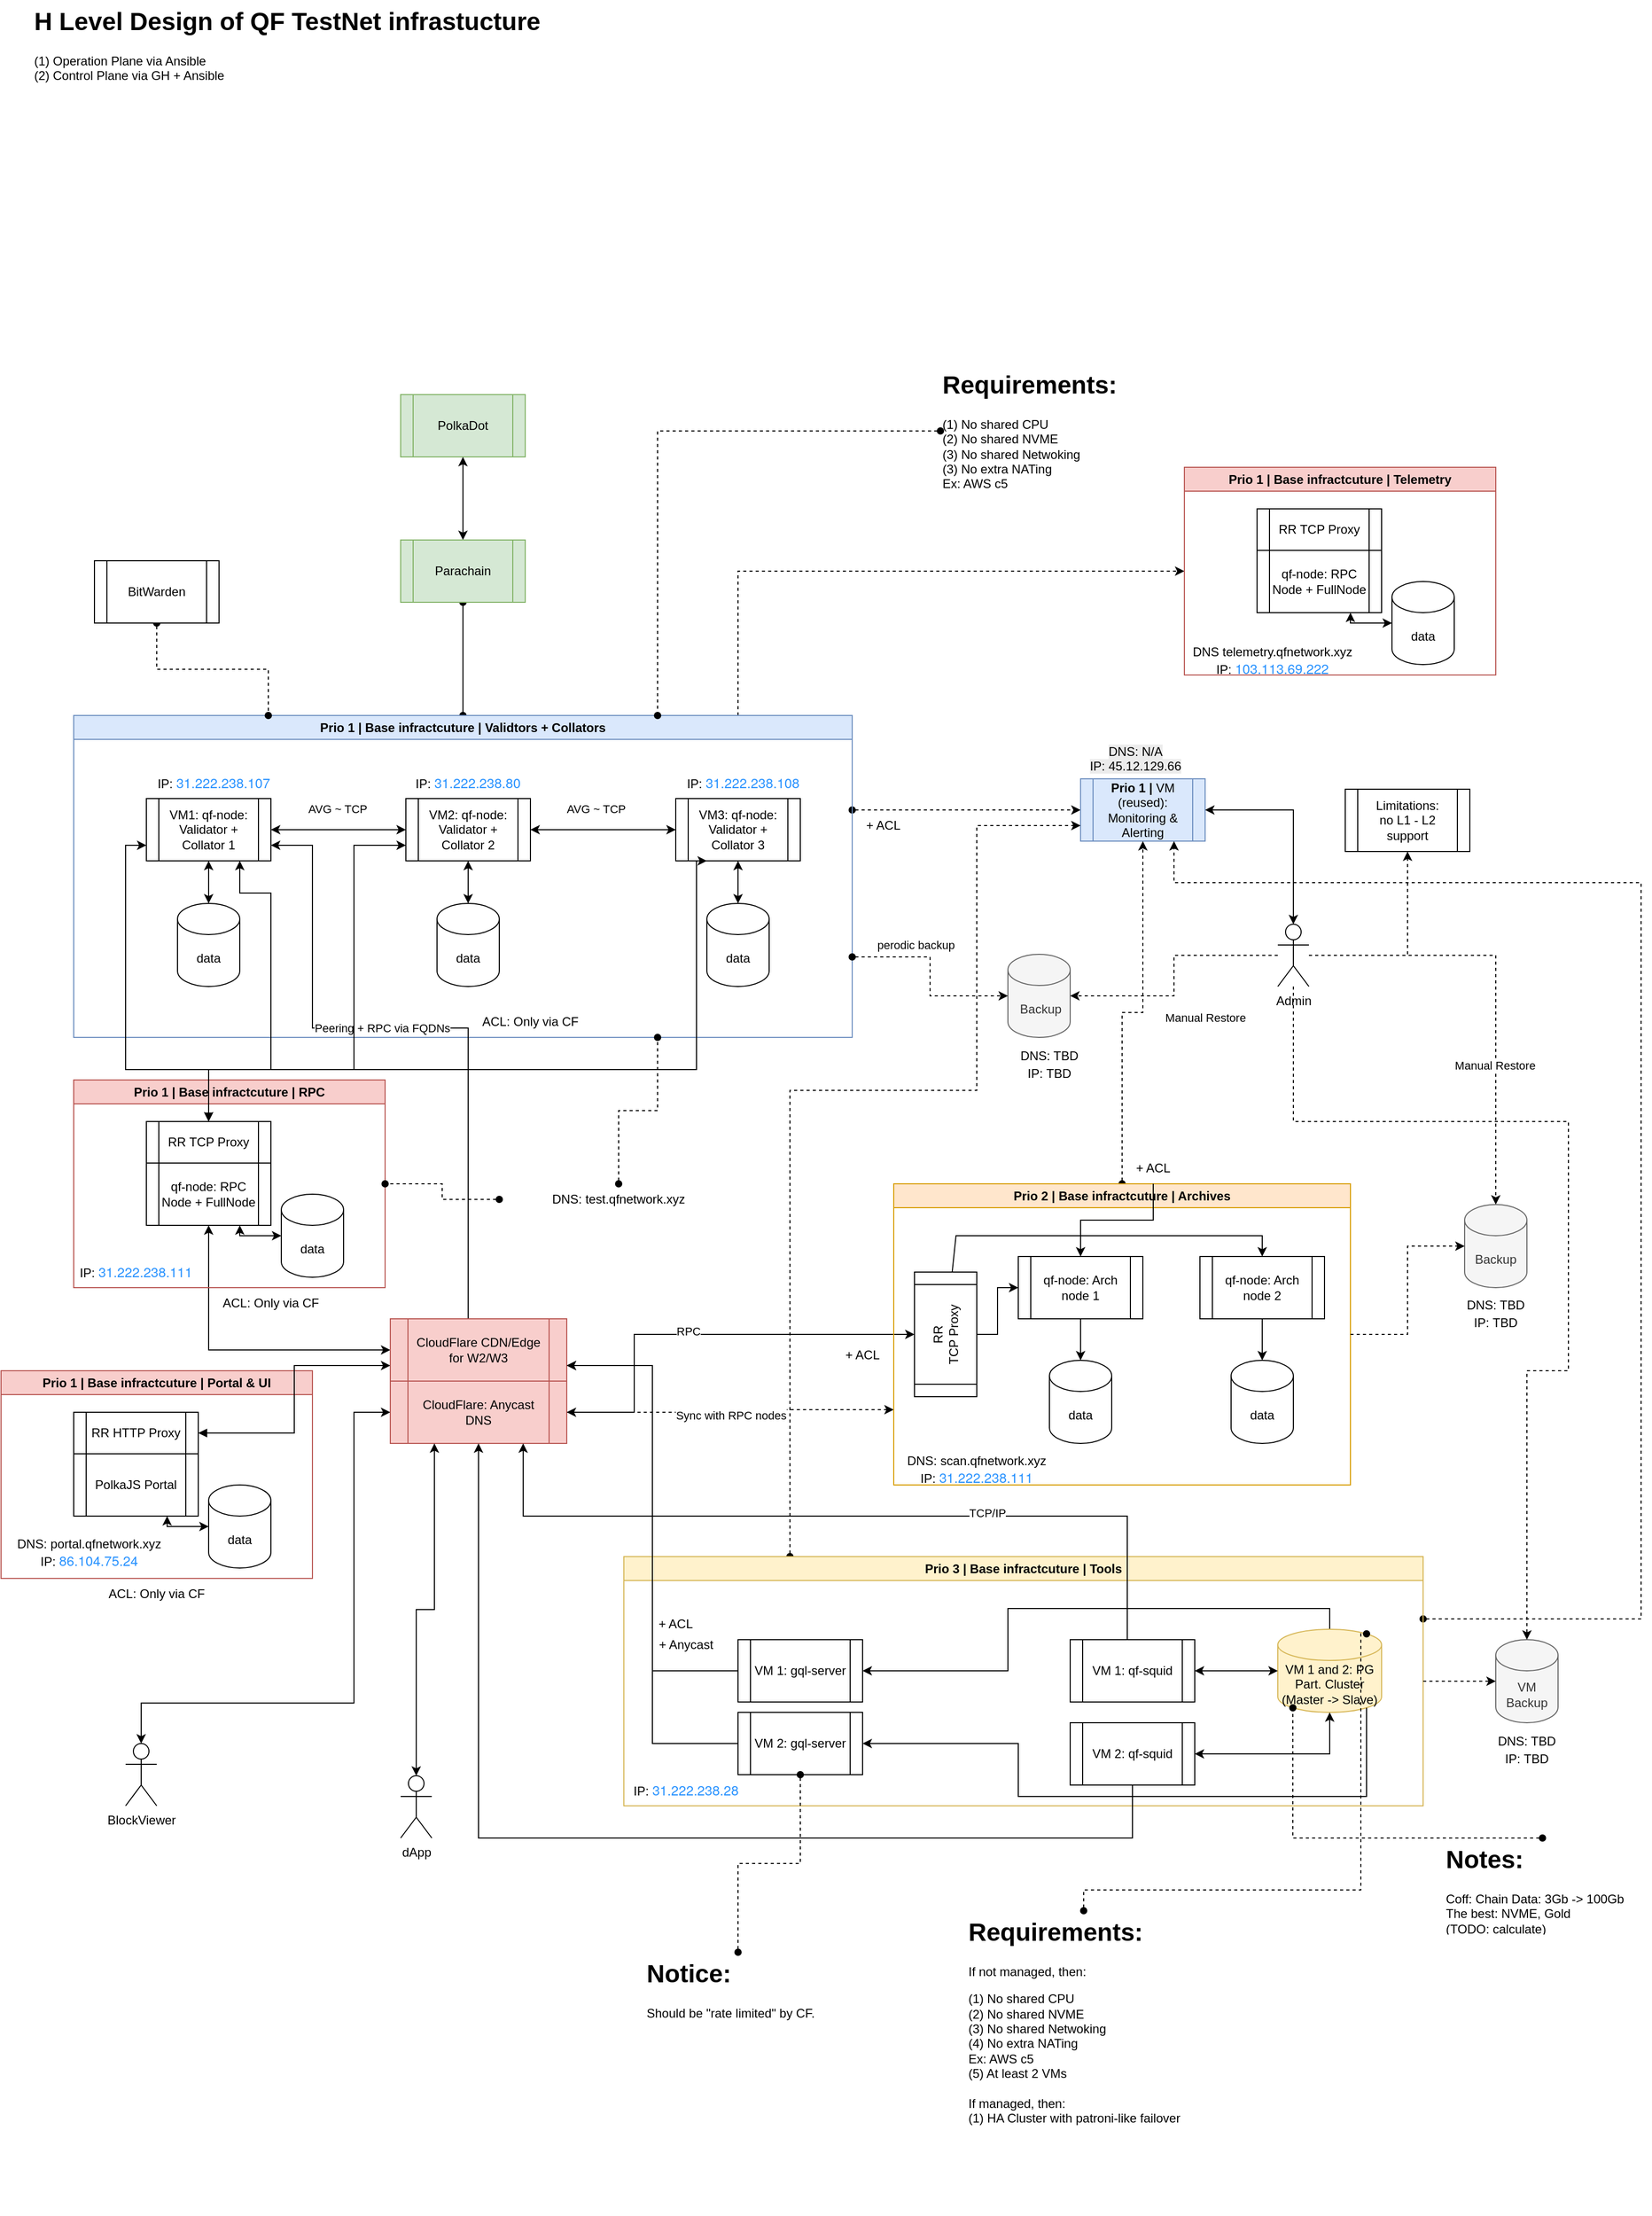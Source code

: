 <mxfile version="26.2.2">
  <diagram name="HLD" id="eTEe7x4ZIcKYtDVM1YVj">
    <mxGraphModel dx="2040" dy="2654" grid="1" gridSize="10" guides="1" tooltips="1" connect="1" arrows="1" fold="1" page="1" pageScale="1" pageWidth="850" pageHeight="1100" math="0" shadow="0">
      <root>
        <mxCell id="0" />
        <mxCell id="1" parent="0" />
        <mxCell id="8eAeLmn8yFaLi3UXi1aJ-64" style="edgeStyle=orthogonalEdgeStyle;rounded=0;orthogonalLoop=1;jettySize=auto;html=1;startArrow=oval;startFill=1;endArrow=oval;endFill=1;" parent="1" source="8eAeLmn8yFaLi3UXi1aJ-1" target="8eAeLmn8yFaLi3UXi1aJ-60" edge="1">
          <mxGeometry relative="1" as="geometry" />
        </mxCell>
        <mxCell id="8eAeLmn8yFaLi3UXi1aJ-73" style="edgeStyle=orthogonalEdgeStyle;rounded=0;orthogonalLoop=1;jettySize=auto;html=1;entryX=0;entryY=0.5;entryDx=0;entryDy=0;dashed=1;startArrow=oval;startFill=1;" parent="1" source="8eAeLmn8yFaLi3UXi1aJ-1" target="8eAeLmn8yFaLi3UXi1aJ-71" edge="1">
          <mxGeometry relative="1" as="geometry">
            <Array as="points">
              <mxPoint x="990" y="-290" />
              <mxPoint x="990" y="-290" />
            </Array>
          </mxGeometry>
        </mxCell>
        <mxCell id="rE2HLH0rqtkXowiwWLfK-2" style="edgeStyle=orthogonalEdgeStyle;rounded=0;orthogonalLoop=1;jettySize=auto;html=1;entryX=0;entryY=0.5;entryDx=0;entryDy=0;dashed=1;" parent="1" source="8eAeLmn8yFaLi3UXi1aJ-1" target="1N1fYfYXVK4wQCaMSSYQ-11" edge="1">
          <mxGeometry relative="1" as="geometry">
            <Array as="points">
              <mxPoint x="720" y="-520" />
            </Array>
          </mxGeometry>
        </mxCell>
        <mxCell id="8eAeLmn8yFaLi3UXi1aJ-1" value="Prio 1 | Base infractcuture | Validtors + Collators" style="swimlane;whiteSpace=wrap;html=1;fillColor=#dae8fc;strokeColor=#6c8ebf;" parent="1" vertex="1">
          <mxGeometry x="80" y="-381" width="750" height="310" as="geometry" />
        </mxCell>
        <mxCell id="8eAeLmn8yFaLi3UXi1aJ-5" value="AVG ~ TCP" style="edgeStyle=orthogonalEdgeStyle;rounded=0;orthogonalLoop=1;jettySize=auto;html=1;entryX=0;entryY=0.5;entryDx=0;entryDy=0;startArrow=classic;startFill=1;" parent="8eAeLmn8yFaLi3UXi1aJ-1" source="8eAeLmn8yFaLi3UXi1aJ-2" target="8eAeLmn8yFaLi3UXi1aJ-3" edge="1">
          <mxGeometry x="-0.014" y="20" relative="1" as="geometry">
            <mxPoint as="offset" />
          </mxGeometry>
        </mxCell>
        <mxCell id="8eAeLmn8yFaLi3UXi1aJ-11" style="edgeStyle=orthogonalEdgeStyle;rounded=0;orthogonalLoop=1;jettySize=auto;html=1;startArrow=classic;startFill=1;" parent="8eAeLmn8yFaLi3UXi1aJ-1" source="8eAeLmn8yFaLi3UXi1aJ-2" target="8eAeLmn8yFaLi3UXi1aJ-10" edge="1">
          <mxGeometry relative="1" as="geometry" />
        </mxCell>
        <mxCell id="8eAeLmn8yFaLi3UXi1aJ-2" value="VM1: qf-node:&lt;br&gt;Validator + Collator&amp;nbsp;1" style="shape=process;whiteSpace=wrap;html=1;backgroundOutline=1;" parent="8eAeLmn8yFaLi3UXi1aJ-1" vertex="1">
          <mxGeometry x="70" y="80" width="120" height="60" as="geometry" />
        </mxCell>
        <mxCell id="8eAeLmn8yFaLi3UXi1aJ-6" style="edgeStyle=orthogonalEdgeStyle;rounded=0;orthogonalLoop=1;jettySize=auto;html=1;startArrow=classic;startFill=1;" parent="8eAeLmn8yFaLi3UXi1aJ-1" source="8eAeLmn8yFaLi3UXi1aJ-3" target="8eAeLmn8yFaLi3UXi1aJ-4" edge="1">
          <mxGeometry relative="1" as="geometry" />
        </mxCell>
        <mxCell id="8eAeLmn8yFaLi3UXi1aJ-15" value="AVG ~ TCP" style="edgeLabel;html=1;align=center;verticalAlign=middle;resizable=0;points=[];" parent="8eAeLmn8yFaLi3UXi1aJ-6" vertex="1" connectable="0">
          <mxGeometry x="-0.393" y="1" relative="1" as="geometry">
            <mxPoint x="20" y="-19" as="offset" />
          </mxGeometry>
        </mxCell>
        <mxCell id="8eAeLmn8yFaLi3UXi1aJ-3" value="VM2: qf-node:&lt;br&gt;Validator + Collator&amp;nbsp;2" style="shape=process;whiteSpace=wrap;html=1;backgroundOutline=1;" parent="8eAeLmn8yFaLi3UXi1aJ-1" vertex="1">
          <mxGeometry x="320" y="80" width="120" height="60" as="geometry" />
        </mxCell>
        <mxCell id="8eAeLmn8yFaLi3UXi1aJ-4" value="VM3: qf-node:&lt;br&gt;Validator + Collator 3" style="shape=process;whiteSpace=wrap;html=1;backgroundOutline=1;" parent="8eAeLmn8yFaLi3UXi1aJ-1" vertex="1">
          <mxGeometry x="580" y="80" width="120" height="60" as="geometry" />
        </mxCell>
        <mxCell id="8eAeLmn8yFaLi3UXi1aJ-10" value="data" style="shape=cylinder3;whiteSpace=wrap;html=1;boundedLbl=1;backgroundOutline=1;size=15;" parent="8eAeLmn8yFaLi3UXi1aJ-1" vertex="1">
          <mxGeometry x="100" y="181" width="60" height="80" as="geometry" />
        </mxCell>
        <mxCell id="8eAeLmn8yFaLi3UXi1aJ-12" value="data" style="shape=cylinder3;whiteSpace=wrap;html=1;boundedLbl=1;backgroundOutline=1;size=15;" parent="8eAeLmn8yFaLi3UXi1aJ-1" vertex="1">
          <mxGeometry x="350" y="181" width="60" height="80" as="geometry" />
        </mxCell>
        <mxCell id="8eAeLmn8yFaLi3UXi1aJ-13" value="data" style="shape=cylinder3;whiteSpace=wrap;html=1;boundedLbl=1;backgroundOutline=1;size=15;" parent="8eAeLmn8yFaLi3UXi1aJ-1" vertex="1">
          <mxGeometry x="610" y="181" width="60" height="80" as="geometry" />
        </mxCell>
        <mxCell id="8eAeLmn8yFaLi3UXi1aJ-14" style="edgeStyle=orthogonalEdgeStyle;rounded=0;orthogonalLoop=1;jettySize=auto;html=1;entryX=0.5;entryY=0;entryDx=0;entryDy=0;entryPerimeter=0;startArrow=classic;startFill=1;" parent="8eAeLmn8yFaLi3UXi1aJ-1" source="8eAeLmn8yFaLi3UXi1aJ-4" target="8eAeLmn8yFaLi3UXi1aJ-13" edge="1">
          <mxGeometry relative="1" as="geometry" />
        </mxCell>
        <mxCell id="8eAeLmn8yFaLi3UXi1aJ-16" style="edgeStyle=orthogonalEdgeStyle;rounded=0;orthogonalLoop=1;jettySize=auto;html=1;entryX=0.5;entryY=0;entryDx=0;entryDy=0;entryPerimeter=0;startArrow=classic;startFill=1;" parent="8eAeLmn8yFaLi3UXi1aJ-1" source="8eAeLmn8yFaLi3UXi1aJ-3" target="8eAeLmn8yFaLi3UXi1aJ-12" edge="1">
          <mxGeometry relative="1" as="geometry" />
        </mxCell>
        <mxCell id="1N1fYfYXVK4wQCaMSSYQ-3" value="IP:&amp;nbsp;&lt;span style=&quot;color: rgb(40, 146, 255); font-family: &amp;quot;Helvetica Neue&amp;quot;; font-size: 13px; text-align: start; background-color: transparent;&quot;&gt;31.222.238.107&lt;/span&gt;" style="text;html=1;align=center;verticalAlign=middle;whiteSpace=wrap;rounded=0;rotation=0;" parent="8eAeLmn8yFaLi3UXi1aJ-1" vertex="1">
          <mxGeometry x="80" y="50" width="110" height="30" as="geometry" />
        </mxCell>
        <mxCell id="1N1fYfYXVK4wQCaMSSYQ-4" value="IP:&amp;nbsp;&lt;span style=&quot;color: rgb(40, 146, 255); font-family: &amp;quot;Helvetica Neue&amp;quot;; font-size: 13px; text-align: start; background-color: transparent;&quot;&gt;31.222.238.80&lt;/span&gt;" style="text;html=1;align=center;verticalAlign=middle;whiteSpace=wrap;rounded=0;rotation=0;" parent="8eAeLmn8yFaLi3UXi1aJ-1" vertex="1">
          <mxGeometry x="325" y="50" width="110" height="30" as="geometry" />
        </mxCell>
        <mxCell id="1N1fYfYXVK4wQCaMSSYQ-5" value="IP:&amp;nbsp;&lt;span style=&quot;color: rgb(40, 146, 255); font-family: &amp;quot;Helvetica Neue&amp;quot;; font-size: 13px; text-align: start; background-color: transparent;&quot;&gt;31.222.238.108&lt;/span&gt;" style="text;html=1;align=center;verticalAlign=middle;whiteSpace=wrap;rounded=0;rotation=0;" parent="8eAeLmn8yFaLi3UXi1aJ-1" vertex="1">
          <mxGeometry x="590" y="50" width="110" height="30" as="geometry" />
        </mxCell>
        <mxCell id="S5pNUgwe8TNOUD60_Mkd-1" value="ACL: Only via CF" style="text;html=1;align=center;verticalAlign=middle;whiteSpace=wrap;rounded=0;" parent="8eAeLmn8yFaLi3UXi1aJ-1" vertex="1">
          <mxGeometry x="390" y="280" width="100" height="30" as="geometry" />
        </mxCell>
        <mxCell id="8eAeLmn8yFaLi3UXi1aJ-52" style="edgeStyle=orthogonalEdgeStyle;rounded=0;orthogonalLoop=1;jettySize=auto;html=1;startArrow=classic;startFill=1;" parent="1" source="8eAeLmn8yFaLi3UXi1aJ-17" target="8eAeLmn8yFaLi3UXi1aJ-37" edge="1">
          <mxGeometry relative="1" as="geometry" />
        </mxCell>
        <mxCell id="3cxmTJyHEm5y1AvNBd18-1" style="edgeStyle=orthogonalEdgeStyle;rounded=0;orthogonalLoop=1;jettySize=auto;html=1;entryX=1;entryY=0.75;entryDx=0;entryDy=0;" parent="1" source="8eAeLmn8yFaLi3UXi1aJ-17" target="8eAeLmn8yFaLi3UXi1aJ-2" edge="1">
          <mxGeometry relative="1" as="geometry">
            <Array as="points">
              <mxPoint x="460" y="-80" />
              <mxPoint x="310" y="-80" />
              <mxPoint x="310" y="-256" />
            </Array>
          </mxGeometry>
        </mxCell>
        <mxCell id="3cxmTJyHEm5y1AvNBd18-2" value="Peering + RPC via FQDNs" style="edgeLabel;html=1;align=center;verticalAlign=middle;resizable=0;points=[];" parent="3cxmTJyHEm5y1AvNBd18-1" vertex="1" connectable="0">
          <mxGeometry x="0.122" relative="1" as="geometry">
            <mxPoint x="-1" as="offset" />
          </mxGeometry>
        </mxCell>
        <mxCell id="8eAeLmn8yFaLi3UXi1aJ-17" value="CloudFlare CDN/Edge for W2/W3" style="shape=process;whiteSpace=wrap;html=1;backgroundOutline=1;fillColor=#f8cecc;strokeColor=#b85450;" parent="1" vertex="1">
          <mxGeometry x="385" y="200" width="170" height="60" as="geometry" />
        </mxCell>
        <mxCell id="S5pNUgwe8TNOUD60_Mkd-13" style="edgeStyle=orthogonalEdgeStyle;rounded=0;orthogonalLoop=1;jettySize=auto;html=1;entryX=0.5;entryY=0;entryDx=0;entryDy=0;" parent="1" source="8eAeLmn8yFaLi3UXi1aJ-18" target="8eAeLmn8yFaLi3UXi1aJ-92" edge="1">
          <mxGeometry relative="1" as="geometry">
            <Array as="points">
              <mxPoint x="620" y="290" />
              <mxPoint x="620" y="215" />
            </Array>
          </mxGeometry>
        </mxCell>
        <mxCell id="S5pNUgwe8TNOUD60_Mkd-14" value="RPC" style="edgeLabel;html=1;align=center;verticalAlign=middle;resizable=0;points=[];" parent="S5pNUgwe8TNOUD60_Mkd-13" vertex="1" connectable="0">
          <mxGeometry x="-0.067" y="3" relative="1" as="geometry">
            <mxPoint as="offset" />
          </mxGeometry>
        </mxCell>
        <mxCell id="8eAeLmn8yFaLi3UXi1aJ-18" value="CloudFlare: Anycast DNS" style="shape=process;whiteSpace=wrap;html=1;backgroundOutline=1;fillColor=#f8cecc;strokeColor=#b85450;" parent="1" vertex="1">
          <mxGeometry x="385" y="260" width="170" height="60" as="geometry" />
        </mxCell>
        <mxCell id="8eAeLmn8yFaLi3UXi1aJ-34" value="Prio 1 |&amp;nbsp;Base infractcuture | RPC" style="swimlane;whiteSpace=wrap;html=1;fillColor=#f8cecc;strokeColor=#b85450;" parent="1" vertex="1">
          <mxGeometry x="80" y="-30" width="300" height="200" as="geometry" />
        </mxCell>
        <mxCell id="8eAeLmn8yFaLi3UXi1aJ-37" value="qf-node: RPC Node + FullNode" style="shape=process;whiteSpace=wrap;html=1;backgroundOutline=1;" parent="8eAeLmn8yFaLi3UXi1aJ-34" vertex="1">
          <mxGeometry x="70" y="80" width="120" height="60" as="geometry" />
        </mxCell>
        <mxCell id="S5pNUgwe8TNOUD60_Mkd-2" value="RR TCP Proxy" style="shape=process;whiteSpace=wrap;html=1;backgroundOutline=1;" parent="8eAeLmn8yFaLi3UXi1aJ-34" vertex="1">
          <mxGeometry x="70" y="40" width="120" height="40" as="geometry" />
        </mxCell>
        <mxCell id="S5pNUgwe8TNOUD60_Mkd-9" value="data" style="shape=cylinder3;whiteSpace=wrap;html=1;boundedLbl=1;backgroundOutline=1;size=15;" parent="8eAeLmn8yFaLi3UXi1aJ-34" vertex="1">
          <mxGeometry x="200" y="110" width="60" height="80" as="geometry" />
        </mxCell>
        <mxCell id="S5pNUgwe8TNOUD60_Mkd-10" style="edgeStyle=orthogonalEdgeStyle;rounded=0;orthogonalLoop=1;jettySize=auto;html=1;entryX=0;entryY=0.5;entryDx=0;entryDy=0;entryPerimeter=0;startArrow=classic;startFill=1;" parent="8eAeLmn8yFaLi3UXi1aJ-34" source="8eAeLmn8yFaLi3UXi1aJ-37" target="S5pNUgwe8TNOUD60_Mkd-9" edge="1">
          <mxGeometry relative="1" as="geometry">
            <Array as="points">
              <mxPoint x="160" y="150" />
            </Array>
          </mxGeometry>
        </mxCell>
        <mxCell id="1N1fYfYXVK4wQCaMSSYQ-16" value="IP:&amp;nbsp;&lt;span style=&quot;color: rgb(40, 146, 255); font-family: &amp;quot;Helvetica Neue&amp;quot;; font-size: 13px; text-align: start; background-color: transparent;&quot;&gt;31.222.238.111&lt;/span&gt;" style="text;html=1;align=center;verticalAlign=middle;whiteSpace=wrap;rounded=0;rotation=0;" parent="8eAeLmn8yFaLi3UXi1aJ-34" vertex="1">
          <mxGeometry x="-40" y="170" width="200" height="30" as="geometry" />
        </mxCell>
        <mxCell id="8eAeLmn8yFaLi3UXi1aJ-57" value="&amp;nbsp;Backup" style="shape=cylinder3;whiteSpace=wrap;html=1;boundedLbl=1;backgroundOutline=1;size=15;strokeColor=#666666;fillColor=#f5f5f5;fontColor=#333333;" parent="1" vertex="1">
          <mxGeometry x="980" y="-151" width="60" height="80" as="geometry" />
        </mxCell>
        <mxCell id="8eAeLmn8yFaLi3UXi1aJ-58" style="edgeStyle=orthogonalEdgeStyle;rounded=0;orthogonalLoop=1;jettySize=auto;html=1;entryX=0;entryY=0.5;entryDx=0;entryDy=0;entryPerimeter=0;dashed=1;startArrow=oval;startFill=1;exitX=1;exitY=0.75;exitDx=0;exitDy=0;" parent="1" source="8eAeLmn8yFaLi3UXi1aJ-1" target="8eAeLmn8yFaLi3UXi1aJ-57" edge="1">
          <mxGeometry relative="1" as="geometry" />
        </mxCell>
        <mxCell id="8eAeLmn8yFaLi3UXi1aJ-68" value="perodic backup" style="edgeLabel;html=1;align=center;verticalAlign=middle;resizable=0;points=[];" parent="8eAeLmn8yFaLi3UXi1aJ-58" vertex="1" connectable="0">
          <mxGeometry x="0.232" y="5" relative="1" as="geometry">
            <mxPoint x="-17" y="-44" as="offset" />
          </mxGeometry>
        </mxCell>
        <mxCell id="8eAeLmn8yFaLi3UXi1aJ-59" value="PolkaDot" style="shape=process;whiteSpace=wrap;html=1;backgroundOutline=1;fillColor=#d5e8d4;strokeColor=#82b366;" parent="1" vertex="1">
          <mxGeometry x="395" y="-690" width="120" height="60" as="geometry" />
        </mxCell>
        <mxCell id="8eAeLmn8yFaLi3UXi1aJ-61" style="edgeStyle=orthogonalEdgeStyle;rounded=0;orthogonalLoop=1;jettySize=auto;html=1;startArrow=classic;startFill=1;" parent="1" source="8eAeLmn8yFaLi3UXi1aJ-60" target="8eAeLmn8yFaLi3UXi1aJ-59" edge="1">
          <mxGeometry relative="1" as="geometry" />
        </mxCell>
        <mxCell id="8eAeLmn8yFaLi3UXi1aJ-60" value="Parachain" style="shape=process;whiteSpace=wrap;html=1;backgroundOutline=1;fillColor=#d5e8d4;strokeColor=#82b366;" parent="1" vertex="1">
          <mxGeometry x="395" y="-550" width="120" height="60" as="geometry" />
        </mxCell>
        <mxCell id="8eAeLmn8yFaLi3UXi1aJ-66" style="edgeStyle=orthogonalEdgeStyle;rounded=0;orthogonalLoop=1;jettySize=auto;html=1;startArrow=none;startFill=0;dashed=1;" parent="1" source="8eAeLmn8yFaLi3UXi1aJ-65" target="8eAeLmn8yFaLi3UXi1aJ-57" edge="1">
          <mxGeometry relative="1" as="geometry">
            <Array as="points">
              <mxPoint x="1140" y="-150" />
              <mxPoint x="1140" y="-111" />
            </Array>
          </mxGeometry>
        </mxCell>
        <mxCell id="8eAeLmn8yFaLi3UXi1aJ-67" value="Manual Restore" style="edgeLabel;html=1;align=center;verticalAlign=middle;resizable=0;points=[];rotation=0;" parent="8eAeLmn8yFaLi3UXi1aJ-66" vertex="1" connectable="0">
          <mxGeometry x="-0.261" y="2" relative="1" as="geometry">
            <mxPoint x="18" y="58" as="offset" />
          </mxGeometry>
        </mxCell>
        <mxCell id="8eAeLmn8yFaLi3UXi1aJ-80" style="edgeStyle=orthogonalEdgeStyle;rounded=0;orthogonalLoop=1;jettySize=auto;html=1;entryX=0.5;entryY=1;entryDx=0;entryDy=0;dashed=1;" parent="1" source="8eAeLmn8yFaLi3UXi1aJ-65" target="8eAeLmn8yFaLi3UXi1aJ-79" edge="1">
          <mxGeometry relative="1" as="geometry" />
        </mxCell>
        <mxCell id="S5pNUgwe8TNOUD60_Mkd-15" style="edgeStyle=orthogonalEdgeStyle;rounded=0;orthogonalLoop=1;jettySize=auto;html=1;dashed=1;" parent="1" source="8eAeLmn8yFaLi3UXi1aJ-65" target="8eAeLmn8yFaLi3UXi1aJ-128" edge="1">
          <mxGeometry relative="1" as="geometry" />
        </mxCell>
        <mxCell id="S5pNUgwe8TNOUD60_Mkd-16" value="Manual Restore" style="edgeLabel;html=1;align=center;verticalAlign=middle;resizable=0;points=[];" parent="S5pNUgwe8TNOUD60_Mkd-15" vertex="1" connectable="0">
          <mxGeometry x="0.359" y="-1" relative="1" as="geometry">
            <mxPoint as="offset" />
          </mxGeometry>
        </mxCell>
        <mxCell id="8eAeLmn8yFaLi3UXi1aJ-65" value="Admin" style="shape=umlActor;verticalLabelPosition=bottom;verticalAlign=top;html=1;outlineConnect=0;" parent="1" vertex="1">
          <mxGeometry x="1240" y="-180" width="30" height="60" as="geometry" />
        </mxCell>
        <mxCell id="8eAeLmn8yFaLi3UXi1aJ-70" style="edgeStyle=orthogonalEdgeStyle;rounded=0;orthogonalLoop=1;jettySize=auto;html=1;startArrow=classic;startFill=1;entryX=0.25;entryY=1;entryDx=0;entryDy=0;" parent="1" source="8eAeLmn8yFaLi3UXi1aJ-69" target="8eAeLmn8yFaLi3UXi1aJ-18" edge="1">
          <mxGeometry relative="1" as="geometry" />
        </mxCell>
        <mxCell id="8eAeLmn8yFaLi3UXi1aJ-69" value="dApp" style="shape=umlActor;verticalLabelPosition=bottom;verticalAlign=top;html=1;outlineConnect=0;" parent="1" vertex="1">
          <mxGeometry x="395" y="640" width="30" height="60" as="geometry" />
        </mxCell>
        <mxCell id="8eAeLmn8yFaLi3UXi1aJ-71" value="&lt;span style=&quot;font-weight: 700;&quot;&gt;Prio 1 |&amp;nbsp;&lt;/span&gt;VM (reused): Monitoring &amp;amp; Alerting" style="shape=process;whiteSpace=wrap;html=1;backgroundOutline=1;fillColor=#dae8fc;strokeColor=#6c8ebf;" parent="1" vertex="1">
          <mxGeometry x="1050" y="-320" width="120" height="60" as="geometry" />
        </mxCell>
        <mxCell id="8eAeLmn8yFaLi3UXi1aJ-74" style="edgeStyle=orthogonalEdgeStyle;rounded=0;orthogonalLoop=1;jettySize=auto;html=1;entryX=0.5;entryY=0;entryDx=0;entryDy=0;entryPerimeter=0;startArrow=classic;startFill=1;" parent="1" source="8eAeLmn8yFaLi3UXi1aJ-71" target="8eAeLmn8yFaLi3UXi1aJ-65" edge="1">
          <mxGeometry relative="1" as="geometry" />
        </mxCell>
        <mxCell id="8eAeLmn8yFaLi3UXi1aJ-79" value="Limitations:&lt;br&gt;no L1 - L2 support" style="shape=process;whiteSpace=wrap;html=1;backgroundOutline=1;" parent="1" vertex="1">
          <mxGeometry x="1305" y="-310" width="120" height="60" as="geometry" />
        </mxCell>
        <mxCell id="8eAeLmn8yFaLi3UXi1aJ-82" style="edgeStyle=orthogonalEdgeStyle;rounded=0;orthogonalLoop=1;jettySize=auto;html=1;entryX=0.75;entryY=0;entryDx=0;entryDy=0;dashed=1;startArrow=oval;startFill=1;endArrow=oval;endFill=1;" parent="1" source="8eAeLmn8yFaLi3UXi1aJ-81" target="8eAeLmn8yFaLi3UXi1aJ-1" edge="1">
          <mxGeometry relative="1" as="geometry" />
        </mxCell>
        <mxCell id="8eAeLmn8yFaLi3UXi1aJ-81" value="&lt;h1 style=&quot;margin-top: 0px;&quot;&gt;Requirements:&lt;/h1&gt;&lt;p&gt;(1) No shared CPU&lt;br&gt;(2) No shared NVME&lt;br&gt;(3) No shared Netwoking&lt;br&gt;(3) No extra NATing&lt;br&gt;Ex: AWS c5&lt;/p&gt;" style="text;html=1;whiteSpace=wrap;overflow=hidden;rounded=0;" parent="1" vertex="1">
          <mxGeometry x="915" y="-720" width="325" height="130" as="geometry" />
        </mxCell>
        <mxCell id="8eAeLmn8yFaLi3UXi1aJ-91" style="edgeStyle=orthogonalEdgeStyle;rounded=0;orthogonalLoop=1;jettySize=auto;html=1;entryX=1;entryY=0.5;entryDx=0;entryDy=0;dashed=1;startArrow=classic;startFill=1;exitX=0;exitY=0.75;exitDx=0;exitDy=0;" parent="1" source="8eAeLmn8yFaLi3UXi1aJ-83" target="8eAeLmn8yFaLi3UXi1aJ-18" edge="1">
          <mxGeometry relative="1" as="geometry" />
        </mxCell>
        <mxCell id="S5pNUgwe8TNOUD60_Mkd-12" value="Sync with RPC nodes" style="edgeLabel;html=1;align=center;verticalAlign=middle;resizable=0;points=[];" parent="8eAeLmn8yFaLi3UXi1aJ-91" vertex="1" connectable="0">
          <mxGeometry x="-0.637" y="1" relative="1" as="geometry">
            <mxPoint x="-100" y="4" as="offset" />
          </mxGeometry>
        </mxCell>
        <mxCell id="8eAeLmn8yFaLi3UXi1aJ-116" style="edgeStyle=orthogonalEdgeStyle;rounded=0;orthogonalLoop=1;jettySize=auto;html=1;entryX=0.5;entryY=1;entryDx=0;entryDy=0;dashed=1;startArrow=oval;startFill=1;" parent="1" source="8eAeLmn8yFaLi3UXi1aJ-83" target="8eAeLmn8yFaLi3UXi1aJ-71" edge="1">
          <mxGeometry relative="1" as="geometry" />
        </mxCell>
        <mxCell id="8eAeLmn8yFaLi3UXi1aJ-83" value="Prio 2 |&amp;nbsp;Base infractcuture | Archives" style="swimlane;whiteSpace=wrap;html=1;fillColor=#ffe6cc;strokeColor=#d79b00;" parent="1" vertex="1">
          <mxGeometry x="870" y="70" width="440" height="290" as="geometry" />
        </mxCell>
        <mxCell id="8eAeLmn8yFaLi3UXi1aJ-84" value="qf-node: Arch node 1" style="shape=process;whiteSpace=wrap;html=1;backgroundOutline=1;" parent="8eAeLmn8yFaLi3UXi1aJ-83" vertex="1">
          <mxGeometry x="120" y="70" width="120" height="60" as="geometry" />
        </mxCell>
        <mxCell id="8eAeLmn8yFaLi3UXi1aJ-89" style="edgeStyle=orthogonalEdgeStyle;rounded=0;orthogonalLoop=1;jettySize=auto;html=1;" parent="8eAeLmn8yFaLi3UXi1aJ-83" source="8eAeLmn8yFaLi3UXi1aJ-85" target="8eAeLmn8yFaLi3UXi1aJ-88" edge="1">
          <mxGeometry relative="1" as="geometry" />
        </mxCell>
        <mxCell id="8eAeLmn8yFaLi3UXi1aJ-85" value="qf-node: Arch node 2" style="shape=process;whiteSpace=wrap;html=1;backgroundOutline=1;" parent="8eAeLmn8yFaLi3UXi1aJ-83" vertex="1">
          <mxGeometry x="295" y="70" width="120" height="60" as="geometry" />
        </mxCell>
        <mxCell id="8eAeLmn8yFaLi3UXi1aJ-86" value="data" style="shape=cylinder3;whiteSpace=wrap;html=1;boundedLbl=1;backgroundOutline=1;size=15;" parent="8eAeLmn8yFaLi3UXi1aJ-83" vertex="1">
          <mxGeometry x="150" y="170" width="60" height="80" as="geometry" />
        </mxCell>
        <mxCell id="8eAeLmn8yFaLi3UXi1aJ-87" style="edgeStyle=orthogonalEdgeStyle;rounded=0;orthogonalLoop=1;jettySize=auto;html=1;entryX=0.5;entryY=0;entryDx=0;entryDy=0;entryPerimeter=0;" parent="8eAeLmn8yFaLi3UXi1aJ-83" source="8eAeLmn8yFaLi3UXi1aJ-84" target="8eAeLmn8yFaLi3UXi1aJ-86" edge="1">
          <mxGeometry relative="1" as="geometry" />
        </mxCell>
        <mxCell id="8eAeLmn8yFaLi3UXi1aJ-88" value="data" style="shape=cylinder3;whiteSpace=wrap;html=1;boundedLbl=1;backgroundOutline=1;size=15;" parent="8eAeLmn8yFaLi3UXi1aJ-83" vertex="1">
          <mxGeometry x="325" y="170" width="60" height="80" as="geometry" />
        </mxCell>
        <mxCell id="8eAeLmn8yFaLi3UXi1aJ-131" style="edgeStyle=orthogonalEdgeStyle;rounded=0;orthogonalLoop=1;jettySize=auto;html=1;entryX=0;entryY=0.5;entryDx=0;entryDy=0;" parent="8eAeLmn8yFaLi3UXi1aJ-83" source="8eAeLmn8yFaLi3UXi1aJ-92" target="8eAeLmn8yFaLi3UXi1aJ-84" edge="1">
          <mxGeometry relative="1" as="geometry" />
        </mxCell>
        <mxCell id="8eAeLmn8yFaLi3UXi1aJ-132" style="edgeStyle=orthogonalEdgeStyle;rounded=0;orthogonalLoop=1;jettySize=auto;html=1;entryX=0.5;entryY=0;entryDx=0;entryDy=0;" parent="8eAeLmn8yFaLi3UXi1aJ-83" source="8eAeLmn8yFaLi3UXi1aJ-92" target="8eAeLmn8yFaLi3UXi1aJ-85" edge="1">
          <mxGeometry relative="1" as="geometry">
            <Array as="points">
              <mxPoint x="60" y="50" />
              <mxPoint x="355" y="50" />
            </Array>
          </mxGeometry>
        </mxCell>
        <mxCell id="8eAeLmn8yFaLi3UXi1aJ-92" value="RR&lt;div&gt;TCP Proxy&lt;/div&gt;" style="shape=process;whiteSpace=wrap;html=1;backgroundOutline=1;rotation=-90;" parent="8eAeLmn8yFaLi3UXi1aJ-83" vertex="1">
          <mxGeometry x="-10" y="115" width="120" height="60" as="geometry" />
        </mxCell>
        <mxCell id="1N1fYfYXVK4wQCaMSSYQ-1" value="DNS: scan.qfnetwork.xyz&lt;br&gt;IP:&amp;nbsp;&lt;span style=&quot;color: rgb(40, 146, 255); font-family: &amp;quot;Helvetica Neue&amp;quot;; font-size: 13px; text-align: start; background-color: transparent;&quot;&gt;31.222.238.111&lt;br&gt;&lt;/span&gt;" style="text;html=1;align=center;verticalAlign=middle;whiteSpace=wrap;rounded=0;rotation=0;" parent="8eAeLmn8yFaLi3UXi1aJ-83" vertex="1">
          <mxGeometry y="260" width="160" height="30" as="geometry" />
        </mxCell>
        <mxCell id="8eAeLmn8yFaLi3UXi1aJ-115" style="edgeStyle=orthogonalEdgeStyle;rounded=0;orthogonalLoop=1;jettySize=auto;html=1;entryX=0;entryY=0.75;entryDx=0;entryDy=0;dashed=1;startArrow=oval;startFill=1;" parent="1" source="8eAeLmn8yFaLi3UXi1aJ-95" target="8eAeLmn8yFaLi3UXi1aJ-71" edge="1">
          <mxGeometry relative="1" as="geometry">
            <Array as="points">
              <mxPoint x="770" y="-20" />
              <mxPoint x="950" y="-20" />
              <mxPoint x="950" y="-275" />
            </Array>
          </mxGeometry>
        </mxCell>
        <mxCell id="8eAeLmn8yFaLi3UXi1aJ-137" style="edgeStyle=orthogonalEdgeStyle;rounded=0;orthogonalLoop=1;jettySize=auto;html=1;entryX=0.75;entryY=1;entryDx=0;entryDy=0;startArrow=oval;startFill=1;exitX=1;exitY=0.25;exitDx=0;exitDy=0;dashed=1;" parent="1" source="8eAeLmn8yFaLi3UXi1aJ-95" target="8eAeLmn8yFaLi3UXi1aJ-71" edge="1">
          <mxGeometry relative="1" as="geometry">
            <Array as="points">
              <mxPoint x="1590" y="489" />
              <mxPoint x="1590" y="-220" />
              <mxPoint x="1140" y="-220" />
            </Array>
          </mxGeometry>
        </mxCell>
        <mxCell id="8eAeLmn8yFaLi3UXi1aJ-95" value="Prio 3 | Base infractcuture | Tools" style="swimlane;whiteSpace=wrap;html=1;fillColor=#fff2cc;strokeColor=#d6b656;" parent="1" vertex="1">
          <mxGeometry x="610" y="429" width="770" height="240" as="geometry" />
        </mxCell>
        <mxCell id="8eAeLmn8yFaLi3UXi1aJ-111" style="edgeStyle=orthogonalEdgeStyle;rounded=0;orthogonalLoop=1;jettySize=auto;html=1;exitX=0.5;exitY=0;exitDx=0;exitDy=0;exitPerimeter=0;" parent="8eAeLmn8yFaLi3UXi1aJ-95" source="8eAeLmn8yFaLi3UXi1aJ-102" target="8eAeLmn8yFaLi3UXi1aJ-110" edge="1">
          <mxGeometry relative="1" as="geometry">
            <Array as="points">
              <mxPoint x="680" y="50" />
              <mxPoint x="370" y="50" />
              <mxPoint x="370" y="110" />
            </Array>
          </mxGeometry>
        </mxCell>
        <mxCell id="8eAeLmn8yFaLi3UXi1aJ-96" value="VM 1:&amp;nbsp;qf-squid" style="shape=process;whiteSpace=wrap;html=1;backgroundOutline=1;" parent="8eAeLmn8yFaLi3UXi1aJ-95" vertex="1">
          <mxGeometry x="430" y="80" width="120" height="60" as="geometry" />
        </mxCell>
        <mxCell id="8eAeLmn8yFaLi3UXi1aJ-102" value="VM 1 and 2: PG Part. Cluster (Master -&amp;gt; Slave)" style="shape=cylinder3;whiteSpace=wrap;html=1;boundedLbl=1;backgroundOutline=1;size=15;fillColor=#fff2cc;strokeColor=#d6b656;" parent="8eAeLmn8yFaLi3UXi1aJ-95" vertex="1">
          <mxGeometry x="630" y="70" width="100" height="80" as="geometry" />
        </mxCell>
        <mxCell id="8eAeLmn8yFaLi3UXi1aJ-103" style="edgeStyle=orthogonalEdgeStyle;rounded=0;orthogonalLoop=1;jettySize=auto;html=1;entryX=0;entryY=0.5;entryDx=0;entryDy=0;entryPerimeter=0;startArrow=classic;startFill=1;" parent="8eAeLmn8yFaLi3UXi1aJ-95" source="8eAeLmn8yFaLi3UXi1aJ-96" target="8eAeLmn8yFaLi3UXi1aJ-102" edge="1">
          <mxGeometry relative="1" as="geometry" />
        </mxCell>
        <mxCell id="8eAeLmn8yFaLi3UXi1aJ-113" style="edgeStyle=orthogonalEdgeStyle;rounded=0;orthogonalLoop=1;jettySize=auto;html=1;entryX=1;entryY=0.5;entryDx=0;entryDy=0;exitX=0.855;exitY=1;exitDx=0;exitDy=-4.35;exitPerimeter=0;" parent="8eAeLmn8yFaLi3UXi1aJ-95" source="8eAeLmn8yFaLi3UXi1aJ-102" target="8eAeLmn8yFaLi3UXi1aJ-112" edge="1">
          <mxGeometry relative="1" as="geometry">
            <Array as="points">
              <mxPoint x="716" y="231" />
              <mxPoint x="380" y="231" />
              <mxPoint x="380" y="180" />
            </Array>
          </mxGeometry>
        </mxCell>
        <mxCell id="8eAeLmn8yFaLi3UXi1aJ-106" value="VM 2:&amp;nbsp;qf-squid" style="shape=process;whiteSpace=wrap;html=1;backgroundOutline=1;" parent="8eAeLmn8yFaLi3UXi1aJ-95" vertex="1">
          <mxGeometry x="430" y="160" width="120" height="60" as="geometry" />
        </mxCell>
        <mxCell id="8eAeLmn8yFaLi3UXi1aJ-107" style="edgeStyle=orthogonalEdgeStyle;rounded=0;orthogonalLoop=1;jettySize=auto;html=1;entryX=0.5;entryY=1;entryDx=0;entryDy=0;entryPerimeter=0;startArrow=classic;startFill=1;" parent="8eAeLmn8yFaLi3UXi1aJ-95" source="8eAeLmn8yFaLi3UXi1aJ-106" target="8eAeLmn8yFaLi3UXi1aJ-102" edge="1">
          <mxGeometry relative="1" as="geometry" />
        </mxCell>
        <mxCell id="8eAeLmn8yFaLi3UXi1aJ-110" value="VM 1: gql-server" style="shape=process;whiteSpace=wrap;html=1;backgroundOutline=1;" parent="8eAeLmn8yFaLi3UXi1aJ-95" vertex="1">
          <mxGeometry x="110" y="80" width="120" height="60" as="geometry" />
        </mxCell>
        <mxCell id="8eAeLmn8yFaLi3UXi1aJ-112" value="VM 2:&amp;nbsp;gql-server" style="shape=process;whiteSpace=wrap;html=1;backgroundOutline=1;" parent="8eAeLmn8yFaLi3UXi1aJ-95" vertex="1">
          <mxGeometry x="110" y="150" width="120" height="60" as="geometry" />
        </mxCell>
        <mxCell id="8eAeLmn8yFaLi3UXi1aJ-119" value="+ Anycast" style="text;html=1;align=center;verticalAlign=middle;whiteSpace=wrap;rounded=0;" parent="8eAeLmn8yFaLi3UXi1aJ-95" vertex="1">
          <mxGeometry x="30" y="70" width="60" height="30" as="geometry" />
        </mxCell>
        <mxCell id="8eAeLmn8yFaLi3UXi1aJ-120" value="+ ACL" style="text;html=1;align=center;verticalAlign=middle;whiteSpace=wrap;rounded=0;" parent="8eAeLmn8yFaLi3UXi1aJ-95" vertex="1">
          <mxGeometry x="20" y="50" width="60" height="30" as="geometry" />
        </mxCell>
        <mxCell id="1N1fYfYXVK4wQCaMSSYQ-2" value="IP:&amp;nbsp;&lt;span style=&quot;color: rgb(40, 146, 255); font-family: &amp;quot;Helvetica Neue&amp;quot;; font-size: 13px; text-align: start; background-color: transparent;&quot;&gt;31.222.238.28&lt;/span&gt;" style="text;html=1;align=center;verticalAlign=middle;whiteSpace=wrap;rounded=0;rotation=0;" parent="8eAeLmn8yFaLi3UXi1aJ-95" vertex="1">
          <mxGeometry x="5" y="210" width="110" height="30" as="geometry" />
        </mxCell>
        <mxCell id="8eAeLmn8yFaLi3UXi1aJ-100" style="edgeStyle=orthogonalEdgeStyle;rounded=0;orthogonalLoop=1;jettySize=auto;html=1;entryX=0.75;entryY=1;entryDx=0;entryDy=0;exitX=0.5;exitY=0;exitDx=0;exitDy=0;" parent="1" source="8eAeLmn8yFaLi3UXi1aJ-96" target="8eAeLmn8yFaLi3UXi1aJ-18" edge="1">
          <mxGeometry relative="1" as="geometry">
            <Array as="points">
              <mxPoint x="1095" y="509" />
              <mxPoint x="1095" y="390" />
              <mxPoint x="513" y="390" />
              <mxPoint x="513" y="320" />
            </Array>
          </mxGeometry>
        </mxCell>
        <mxCell id="8eAeLmn8yFaLi3UXi1aJ-101" value="TCP/IP" style="edgeLabel;html=1;align=center;verticalAlign=middle;resizable=0;points=[];" parent="8eAeLmn8yFaLi3UXi1aJ-100" vertex="1" connectable="0">
          <mxGeometry x="-0.332" y="-3" relative="1" as="geometry">
            <mxPoint as="offset" />
          </mxGeometry>
        </mxCell>
        <mxCell id="8eAeLmn8yFaLi3UXi1aJ-114" style="edgeStyle=orthogonalEdgeStyle;rounded=0;orthogonalLoop=1;jettySize=auto;html=1;entryX=0.5;entryY=1;entryDx=0;entryDy=0;" parent="1" source="8eAeLmn8yFaLi3UXi1aJ-106" target="8eAeLmn8yFaLi3UXi1aJ-18" edge="1">
          <mxGeometry relative="1" as="geometry">
            <Array as="points">
              <mxPoint x="1100" y="700" />
              <mxPoint x="470" y="700" />
            </Array>
          </mxGeometry>
        </mxCell>
        <mxCell id="8eAeLmn8yFaLi3UXi1aJ-117" style="edgeStyle=orthogonalEdgeStyle;rounded=0;orthogonalLoop=1;jettySize=auto;html=1;entryX=1;entryY=0.75;entryDx=0;entryDy=0;" parent="1" source="8eAeLmn8yFaLi3UXi1aJ-110" target="8eAeLmn8yFaLi3UXi1aJ-17" edge="1">
          <mxGeometry relative="1" as="geometry" />
        </mxCell>
        <mxCell id="8eAeLmn8yFaLi3UXi1aJ-118" style="edgeStyle=orthogonalEdgeStyle;rounded=0;orthogonalLoop=1;jettySize=auto;html=1;entryX=1;entryY=0.75;entryDx=0;entryDy=0;" parent="1" source="8eAeLmn8yFaLi3UXi1aJ-112" target="8eAeLmn8yFaLi3UXi1aJ-17" edge="1">
          <mxGeometry relative="1" as="geometry" />
        </mxCell>
        <mxCell id="8eAeLmn8yFaLi3UXi1aJ-123" style="edgeStyle=orthogonalEdgeStyle;rounded=0;orthogonalLoop=1;jettySize=auto;html=1;entryX=0;entryY=0.5;entryDx=0;entryDy=0;startArrow=classic;startFill=1;" parent="1" source="8eAeLmn8yFaLi3UXi1aJ-122" target="8eAeLmn8yFaLi3UXi1aJ-18" edge="1">
          <mxGeometry relative="1" as="geometry">
            <Array as="points">
              <mxPoint x="350" y="570" />
              <mxPoint x="350" y="290" />
            </Array>
          </mxGeometry>
        </mxCell>
        <mxCell id="8eAeLmn8yFaLi3UXi1aJ-122" value="BlockViewer" style="shape=umlActor;verticalLabelPosition=bottom;verticalAlign=top;html=1;outlineConnect=0;" parent="1" vertex="1">
          <mxGeometry x="130" y="609" width="30" height="60" as="geometry" />
        </mxCell>
        <mxCell id="8eAeLmn8yFaLi3UXi1aJ-126" value="VM Backup" style="shape=cylinder3;whiteSpace=wrap;html=1;boundedLbl=1;backgroundOutline=1;size=15;strokeColor=#666666;fillColor=#f5f5f5;fontColor=#333333;" parent="1" vertex="1">
          <mxGeometry x="1450" y="509" width="60" height="80" as="geometry" />
        </mxCell>
        <mxCell id="8eAeLmn8yFaLi3UXi1aJ-127" style="edgeStyle=orthogonalEdgeStyle;rounded=0;orthogonalLoop=1;jettySize=auto;html=1;entryX=0;entryY=0.5;entryDx=0;entryDy=0;entryPerimeter=0;dashed=1;exitX=1;exitY=0.5;exitDx=0;exitDy=0;" parent="1" source="8eAeLmn8yFaLi3UXi1aJ-95" target="8eAeLmn8yFaLi3UXi1aJ-126" edge="1">
          <mxGeometry relative="1" as="geometry" />
        </mxCell>
        <mxCell id="8eAeLmn8yFaLi3UXi1aJ-128" value="Backup" style="shape=cylinder3;whiteSpace=wrap;html=1;boundedLbl=1;backgroundOutline=1;size=15;strokeColor=#666666;fillColor=#f5f5f5;fontColor=#333333;" parent="1" vertex="1">
          <mxGeometry x="1420" y="90" width="60" height="80" as="geometry" />
        </mxCell>
        <mxCell id="8eAeLmn8yFaLi3UXi1aJ-129" style="edgeStyle=orthogonalEdgeStyle;rounded=0;orthogonalLoop=1;jettySize=auto;html=1;entryX=0;entryY=0.5;entryDx=0;entryDy=0;entryPerimeter=0;dashed=1;" parent="1" source="8eAeLmn8yFaLi3UXi1aJ-83" target="8eAeLmn8yFaLi3UXi1aJ-128" edge="1">
          <mxGeometry relative="1" as="geometry" />
        </mxCell>
        <mxCell id="8eAeLmn8yFaLi3UXi1aJ-134" style="edgeStyle=orthogonalEdgeStyle;rounded=0;orthogonalLoop=1;jettySize=auto;html=1;entryX=0.25;entryY=0;entryDx=0;entryDy=0;dashed=1;startArrow=oval;startFill=1;endArrow=oval;endFill=1;" parent="1" source="8eAeLmn8yFaLi3UXi1aJ-133" target="8eAeLmn8yFaLi3UXi1aJ-1" edge="1">
          <mxGeometry relative="1" as="geometry" />
        </mxCell>
        <mxCell id="8eAeLmn8yFaLi3UXi1aJ-133" value="BitWarden" style="shape=process;whiteSpace=wrap;html=1;backgroundOutline=1;" parent="1" vertex="1">
          <mxGeometry x="100" y="-530" width="120" height="60" as="geometry" />
        </mxCell>
        <mxCell id="S5pNUgwe8TNOUD60_Mkd-3" style="edgeStyle=orthogonalEdgeStyle;rounded=0;orthogonalLoop=1;jettySize=auto;html=1;entryX=0;entryY=0.75;entryDx=0;entryDy=0;startArrow=block;startFill=1;" parent="1" source="S5pNUgwe8TNOUD60_Mkd-2" target="8eAeLmn8yFaLi3UXi1aJ-2" edge="1">
          <mxGeometry relative="1" as="geometry">
            <Array as="points">
              <mxPoint x="210" y="-40" />
              <mxPoint x="130" y="-40" />
              <mxPoint x="130" y="-256" />
            </Array>
          </mxGeometry>
        </mxCell>
        <mxCell id="S5pNUgwe8TNOUD60_Mkd-5" style="edgeStyle=orthogonalEdgeStyle;rounded=0;orthogonalLoop=1;jettySize=auto;html=1;entryX=0;entryY=0.75;entryDx=0;entryDy=0;" parent="1" source="S5pNUgwe8TNOUD60_Mkd-2" target="8eAeLmn8yFaLi3UXi1aJ-3" edge="1">
          <mxGeometry relative="1" as="geometry">
            <Array as="points">
              <mxPoint x="210" y="-40" />
              <mxPoint x="350" y="-40" />
              <mxPoint x="350" y="-256" />
            </Array>
          </mxGeometry>
        </mxCell>
        <mxCell id="S5pNUgwe8TNOUD60_Mkd-6" style="edgeStyle=orthogonalEdgeStyle;rounded=0;orthogonalLoop=1;jettySize=auto;html=1;entryX=0.75;entryY=1;entryDx=0;entryDy=0;startArrow=classic;startFill=1;exitX=0.5;exitY=0;exitDx=0;exitDy=0;" parent="1" source="S5pNUgwe8TNOUD60_Mkd-2" target="8eAeLmn8yFaLi3UXi1aJ-2" edge="1">
          <mxGeometry relative="1" as="geometry">
            <Array as="points">
              <mxPoint x="210" y="-40" />
              <mxPoint x="270" y="-40" />
              <mxPoint x="270" y="-210" />
              <mxPoint x="240" y="-210" />
            </Array>
            <mxPoint x="470" y="10" as="sourcePoint" />
          </mxGeometry>
        </mxCell>
        <mxCell id="S5pNUgwe8TNOUD60_Mkd-8" style="edgeStyle=orthogonalEdgeStyle;rounded=0;orthogonalLoop=1;jettySize=auto;html=1;entryX=0.25;entryY=1;entryDx=0;entryDy=0;" parent="1" source="S5pNUgwe8TNOUD60_Mkd-2" target="8eAeLmn8yFaLi3UXi1aJ-4" edge="1">
          <mxGeometry relative="1" as="geometry">
            <Array as="points">
              <mxPoint x="210" y="-40" />
              <mxPoint x="680" y="-40" />
              <mxPoint x="680" y="-241" />
            </Array>
          </mxGeometry>
        </mxCell>
        <mxCell id="S5pNUgwe8TNOUD60_Mkd-11" value="ACL: Only via CF" style="text;html=1;align=center;verticalAlign=middle;whiteSpace=wrap;rounded=0;" parent="1" vertex="1">
          <mxGeometry x="210" y="170" width="120" height="30" as="geometry" />
        </mxCell>
        <mxCell id="S5pNUgwe8TNOUD60_Mkd-17" style="edgeStyle=orthogonalEdgeStyle;rounded=0;orthogonalLoop=1;jettySize=auto;html=1;entryX=0.5;entryY=0;entryDx=0;entryDy=0;entryPerimeter=0;dashed=1;" parent="1" source="8eAeLmn8yFaLi3UXi1aJ-65" target="8eAeLmn8yFaLi3UXi1aJ-126" edge="1">
          <mxGeometry relative="1" as="geometry">
            <Array as="points">
              <mxPoint x="1255" y="10" />
              <mxPoint x="1520" y="10" />
              <mxPoint x="1520" y="250" />
              <mxPoint x="1480" y="250" />
            </Array>
          </mxGeometry>
        </mxCell>
        <mxCell id="S5pNUgwe8TNOUD60_Mkd-19" value="&lt;h1 style=&quot;margin-top: 0px;&quot;&gt;H Level Design of QF TestNet infrastucture&amp;nbsp;&lt;/h1&gt;&lt;p&gt;(1) Operation Plane via Ansible&lt;br&gt;(2) Control Plane via GH + Ansible&lt;/p&gt;" style="text;html=1;whiteSpace=wrap;overflow=hidden;rounded=0;" parent="1" vertex="1">
          <mxGeometry x="40" y="-1070" width="810" height="150" as="geometry" />
        </mxCell>
        <mxCell id="S5pNUgwe8TNOUD60_Mkd-20" value="&lt;h1 style=&quot;margin-top: 0px;&quot;&gt;Requirements:&lt;/h1&gt;&lt;p&gt;If not managed, then:&lt;/p&gt;&lt;p&gt;(1) No shared CPU&lt;br&gt;(2) No shared NVME&lt;br&gt;(3) No shared Netwoking&lt;br&gt;(4) No extra NATing&lt;br&gt;Ex: AWS c5&lt;br&gt;(5) At least 2 VMs&lt;br&gt;&lt;br&gt;If managed, then:&lt;br&gt;(1) HA Cluster with patroni-like failover&amp;nbsp;&lt;/p&gt;" style="text;html=1;whiteSpace=wrap;overflow=hidden;rounded=0;" parent="1" vertex="1">
          <mxGeometry x="940" y="770" width="325" height="290" as="geometry" />
        </mxCell>
        <mxCell id="S5pNUgwe8TNOUD60_Mkd-21" style="edgeStyle=orthogonalEdgeStyle;rounded=0;orthogonalLoop=1;jettySize=auto;html=1;entryX=0.855;entryY=0;entryDx=0;entryDy=4.35;entryPerimeter=0;startArrow=oval;startFill=1;endArrow=oval;endFill=1;dashed=1;" parent="1" source="S5pNUgwe8TNOUD60_Mkd-20" target="8eAeLmn8yFaLi3UXi1aJ-102" edge="1">
          <mxGeometry relative="1" as="geometry">
            <Array as="points">
              <mxPoint x="1053" y="750" />
              <mxPoint x="1320" y="750" />
              <mxPoint x="1320" y="503" />
            </Array>
          </mxGeometry>
        </mxCell>
        <mxCell id="S5pNUgwe8TNOUD60_Mkd-24" style="edgeStyle=orthogonalEdgeStyle;rounded=0;orthogonalLoop=1;jettySize=auto;html=1;entryX=0.5;entryY=1;entryDx=0;entryDy=0;dashed=1;startArrow=oval;startFill=1;endArrow=oval;endFill=1;" parent="1" source="S5pNUgwe8TNOUD60_Mkd-23" target="8eAeLmn8yFaLi3UXi1aJ-112" edge="1">
          <mxGeometry relative="1" as="geometry" />
        </mxCell>
        <mxCell id="S5pNUgwe8TNOUD60_Mkd-23" value="&lt;h1 style=&quot;margin-top: 0px;&quot;&gt;Notice:&lt;/h1&gt;&lt;p&gt;Should be &quot;rate limited&quot; by CF.&lt;/p&gt;" style="text;html=1;whiteSpace=wrap;overflow=hidden;rounded=0;" parent="1" vertex="1">
          <mxGeometry x="630" y="810" width="180" height="80" as="geometry" />
        </mxCell>
        <mxCell id="8g22AroYCZvqin2syvlm-1" value="&lt;h1 style=&quot;margin-top: 0px;&quot;&gt;Notes:&lt;/h1&gt;&lt;p&gt;Coff: Chain Data: 3Gb -&amp;gt; 100Gb&lt;br&gt;The best: NVME, Gold&amp;nbsp;&lt;br&gt;(TODO: calculate)&lt;/p&gt;" style="text;html=1;whiteSpace=wrap;overflow=hidden;rounded=0;" parent="1" vertex="1">
          <mxGeometry x="1400" y="700" width="190" height="90" as="geometry" />
        </mxCell>
        <mxCell id="8g22AroYCZvqin2syvlm-2" style="edgeStyle=orthogonalEdgeStyle;rounded=0;orthogonalLoop=1;jettySize=auto;html=1;entryX=0.145;entryY=1;entryDx=0;entryDy=-4.35;entryPerimeter=0;dashed=1;startArrow=oval;startFill=1;endArrow=oval;endFill=1;exitX=0.5;exitY=0;exitDx=0;exitDy=0;" parent="1" source="8g22AroYCZvqin2syvlm-1" target="8eAeLmn8yFaLi3UXi1aJ-102" edge="1">
          <mxGeometry relative="1" as="geometry">
            <Array as="points">
              <mxPoint x="1335" y="700" />
              <mxPoint x="1254" y="700" />
            </Array>
          </mxGeometry>
        </mxCell>
        <mxCell id="8g22AroYCZvqin2syvlm-3" value="+ ACL" style="text;html=1;align=center;verticalAlign=middle;whiteSpace=wrap;rounded=0;" parent="1" vertex="1">
          <mxGeometry x="810" y="220" width="60" height="30" as="geometry" />
        </mxCell>
        <mxCell id="8g22AroYCZvqin2syvlm-5" value="+ ACL" style="text;html=1;align=center;verticalAlign=middle;whiteSpace=wrap;rounded=0;" parent="1" vertex="1">
          <mxGeometry x="830" y="-290" width="60" height="30" as="geometry" />
        </mxCell>
        <mxCell id="8g22AroYCZvqin2syvlm-9" value="" style="edgeStyle=orthogonalEdgeStyle;rounded=0;orthogonalLoop=1;jettySize=auto;html=1;" parent="1" source="8g22AroYCZvqin2syvlm-6" target="8eAeLmn8yFaLi3UXi1aJ-84" edge="1">
          <mxGeometry relative="1" as="geometry" />
        </mxCell>
        <mxCell id="8g22AroYCZvqin2syvlm-6" value="+ ACL" style="text;html=1;align=center;verticalAlign=middle;whiteSpace=wrap;rounded=0;" parent="1" vertex="1">
          <mxGeometry x="1090" y="40" width="60" height="30" as="geometry" />
        </mxCell>
        <mxCell id="1N1fYfYXVK4wQCaMSSYQ-6" value="Prio 1 |&amp;nbsp;Base infractcuture | Portal &amp;amp; UI" style="swimlane;whiteSpace=wrap;html=1;fillColor=#f8cecc;strokeColor=#b85450;" parent="1" vertex="1">
          <mxGeometry x="10" y="250" width="300" height="200" as="geometry" />
        </mxCell>
        <mxCell id="1N1fYfYXVK4wQCaMSSYQ-7" value="PolkaJS Portal" style="shape=process;whiteSpace=wrap;html=1;backgroundOutline=1;" parent="1N1fYfYXVK4wQCaMSSYQ-6" vertex="1">
          <mxGeometry x="70" y="80" width="120" height="60" as="geometry" />
        </mxCell>
        <mxCell id="1N1fYfYXVK4wQCaMSSYQ-8" value="RR HTTP Proxy" style="shape=process;whiteSpace=wrap;html=1;backgroundOutline=1;" parent="1N1fYfYXVK4wQCaMSSYQ-6" vertex="1">
          <mxGeometry x="70" y="40" width="120" height="40" as="geometry" />
        </mxCell>
        <mxCell id="1N1fYfYXVK4wQCaMSSYQ-9" value="data" style="shape=cylinder3;whiteSpace=wrap;html=1;boundedLbl=1;backgroundOutline=1;size=15;" parent="1N1fYfYXVK4wQCaMSSYQ-6" vertex="1">
          <mxGeometry x="200" y="110" width="60" height="80" as="geometry" />
        </mxCell>
        <mxCell id="1N1fYfYXVK4wQCaMSSYQ-10" style="edgeStyle=orthogonalEdgeStyle;rounded=0;orthogonalLoop=1;jettySize=auto;html=1;entryX=0;entryY=0.5;entryDx=0;entryDy=0;entryPerimeter=0;startArrow=classic;startFill=1;" parent="1N1fYfYXVK4wQCaMSSYQ-6" source="1N1fYfYXVK4wQCaMSSYQ-7" target="1N1fYfYXVK4wQCaMSSYQ-9" edge="1">
          <mxGeometry relative="1" as="geometry">
            <Array as="points">
              <mxPoint x="160" y="150" />
            </Array>
          </mxGeometry>
        </mxCell>
        <mxCell id="1N1fYfYXVK4wQCaMSSYQ-17" value="DNS: portal.qfnetwork.xyz&lt;br&gt;IP:&amp;nbsp;&lt;span style=&quot;color: rgb(40, 146, 255); font-family: &amp;quot;Helvetica Neue&amp;quot;; font-size: 13px; text-align: start; background-color: transparent;&quot;&gt;86.104.75.24&lt;/span&gt;" style="text;html=1;align=center;verticalAlign=middle;whiteSpace=wrap;rounded=0;rotation=0;" parent="1N1fYfYXVK4wQCaMSSYQ-6" vertex="1">
          <mxGeometry y="160" width="170" height="30" as="geometry" />
        </mxCell>
        <mxCell id="1N1fYfYXVK4wQCaMSSYQ-11" value="Prio 1 |&amp;nbsp;Base infractcuture | Telemetry" style="swimlane;whiteSpace=wrap;html=1;fillColor=#f8cecc;strokeColor=#b85450;" parent="1" vertex="1">
          <mxGeometry x="1150" y="-620" width="300" height="200" as="geometry" />
        </mxCell>
        <mxCell id="1N1fYfYXVK4wQCaMSSYQ-12" value="qf-node: RPC Node + FullNode" style="shape=process;whiteSpace=wrap;html=1;backgroundOutline=1;" parent="1N1fYfYXVK4wQCaMSSYQ-11" vertex="1">
          <mxGeometry x="70" y="80" width="120" height="60" as="geometry" />
        </mxCell>
        <mxCell id="1N1fYfYXVK4wQCaMSSYQ-13" value="RR TCP Proxy" style="shape=process;whiteSpace=wrap;html=1;backgroundOutline=1;" parent="1N1fYfYXVK4wQCaMSSYQ-11" vertex="1">
          <mxGeometry x="70" y="40" width="120" height="40" as="geometry" />
        </mxCell>
        <mxCell id="1N1fYfYXVK4wQCaMSSYQ-14" value="data" style="shape=cylinder3;whiteSpace=wrap;html=1;boundedLbl=1;backgroundOutline=1;size=15;" parent="1N1fYfYXVK4wQCaMSSYQ-11" vertex="1">
          <mxGeometry x="200" y="110" width="60" height="80" as="geometry" />
        </mxCell>
        <mxCell id="1N1fYfYXVK4wQCaMSSYQ-15" style="edgeStyle=orthogonalEdgeStyle;rounded=0;orthogonalLoop=1;jettySize=auto;html=1;entryX=0;entryY=0.5;entryDx=0;entryDy=0;entryPerimeter=0;startArrow=classic;startFill=1;" parent="1N1fYfYXVK4wQCaMSSYQ-11" source="1N1fYfYXVK4wQCaMSSYQ-12" target="1N1fYfYXVK4wQCaMSSYQ-14" edge="1">
          <mxGeometry relative="1" as="geometry">
            <Array as="points">
              <mxPoint x="160" y="150" />
            </Array>
          </mxGeometry>
        </mxCell>
        <mxCell id="1N1fYfYXVK4wQCaMSSYQ-19" value="&lt;span style=&quot;color: rgb(40, 146, 255); font-family: &amp;quot;Helvetica Neue&amp;quot;; font-size: 13px; text-align: start; background-color: transparent;&quot;&gt;&lt;span style=&quot;color: rgb(0, 0, 0); font-family: Helvetica; font-size: 12px; text-align: center;&quot;&gt;DNS telemetry.qfnetwork.xyz&lt;/span&gt;&lt;br style=&quot;color: rgb(0, 0, 0); font-family: Helvetica; font-size: 12px; text-align: center;&quot;&gt;&lt;span style=&quot;color: rgb(0, 0, 0); font-family: Helvetica; font-size: 12px; text-align: center;&quot;&gt;IP:&amp;nbsp;&lt;/span&gt;&lt;span style=&quot;background-color: transparent; color: rgb(40, 146, 255);&quot;&gt;103.113.69.222&lt;/span&gt;&lt;/span&gt;" style="text;html=1;align=center;verticalAlign=middle;whiteSpace=wrap;rounded=0;rotation=0;" parent="1N1fYfYXVK4wQCaMSSYQ-11" vertex="1">
          <mxGeometry y="170" width="170" height="30" as="geometry" />
        </mxCell>
        <mxCell id="1N1fYfYXVK4wQCaMSSYQ-18" value="ACL: Only via CF" style="text;html=1;align=center;verticalAlign=middle;whiteSpace=wrap;rounded=0;" parent="1" vertex="1">
          <mxGeometry x="100" y="450" width="120" height="30" as="geometry" />
        </mxCell>
        <mxCell id="rE2HLH0rqtkXowiwWLfK-1" style="edgeStyle=orthogonalEdgeStyle;rounded=0;orthogonalLoop=1;jettySize=auto;html=1;entryX=0;entryY=0.75;entryDx=0;entryDy=0;startArrow=block;startFill=1;" parent="1" source="1N1fYfYXVK4wQCaMSSYQ-8" target="8eAeLmn8yFaLi3UXi1aJ-17" edge="1">
          <mxGeometry relative="1" as="geometry" />
        </mxCell>
        <mxCell id="rE2HLH0rqtkXowiwWLfK-7" style="edgeStyle=orthogonalEdgeStyle;rounded=0;orthogonalLoop=1;jettySize=auto;html=1;entryX=0.75;entryY=1;entryDx=0;entryDy=0;dashed=1;startArrow=oval;startFill=1;endArrow=oval;endFill=1;" parent="1" source="rE2HLH0rqtkXowiwWLfK-5" target="8eAeLmn8yFaLi3UXi1aJ-1" edge="1">
          <mxGeometry relative="1" as="geometry" />
        </mxCell>
        <mxCell id="rE2HLH0rqtkXowiwWLfK-8" style="edgeStyle=orthogonalEdgeStyle;rounded=0;orthogonalLoop=1;jettySize=auto;html=1;entryX=1;entryY=0.5;entryDx=0;entryDy=0;dashed=1;startArrow=oval;startFill=1;endArrow=oval;endFill=1;" parent="1" source="rE2HLH0rqtkXowiwWLfK-5" target="8eAeLmn8yFaLi3UXi1aJ-34" edge="1">
          <mxGeometry relative="1" as="geometry" />
        </mxCell>
        <mxCell id="rE2HLH0rqtkXowiwWLfK-5" value="DNS: test.qfnetwork.xyz" style="text;html=1;align=center;verticalAlign=middle;whiteSpace=wrap;rounded=0;rotation=0;" parent="1" vertex="1">
          <mxGeometry x="490" y="70" width="230" height="30" as="geometry" />
        </mxCell>
        <mxCell id="FG7Alf_BYxbac-n798qw-1" value="DNS: TBD&lt;br&gt;IP:&amp;nbsp;&lt;span style=&quot;color: rgb(40, 146, 255); font-family: &amp;quot;Helvetica Neue&amp;quot;; font-size: 13px; text-align: start; background-color: transparent;&quot;&gt;&lt;span style=&quot;color: rgb(0, 0, 0); font-family: Helvetica; font-size: 12px; text-align: center;&quot;&gt;TBD&lt;/span&gt;&lt;br&gt;&lt;/span&gt;" style="text;html=1;align=center;verticalAlign=middle;whiteSpace=wrap;rounded=0;rotation=0;" parent="1" vertex="1">
          <mxGeometry x="940" y="-60" width="160" height="30" as="geometry" />
        </mxCell>
        <mxCell id="FG7Alf_BYxbac-n798qw-2" value="DNS: TBD&lt;br&gt;IP:&amp;nbsp;&lt;span style=&quot;color: rgb(40, 146, 255); font-family: &amp;quot;Helvetica Neue&amp;quot;; font-size: 13px; text-align: start; background-color: transparent;&quot;&gt;&lt;span style=&quot;color: rgb(0, 0, 0); font-family: Helvetica; font-size: 12px; text-align: center;&quot;&gt;TBD&lt;/span&gt;&lt;br&gt;&lt;/span&gt;" style="text;html=1;align=center;verticalAlign=middle;whiteSpace=wrap;rounded=0;rotation=0;" parent="1" vertex="1">
          <mxGeometry x="1370" y="180" width="160" height="30" as="geometry" />
        </mxCell>
        <mxCell id="FG7Alf_BYxbac-n798qw-3" value="DNS: TBD&lt;br&gt;IP:&amp;nbsp;&lt;span style=&quot;color: rgb(40, 146, 255); font-family: &amp;quot;Helvetica Neue&amp;quot;; font-size: 13px; text-align: start; background-color: transparent;&quot;&gt;&lt;span style=&quot;color: rgb(0, 0, 0); font-family: Helvetica; font-size: 12px; text-align: center;&quot;&gt;TBD&lt;/span&gt;&lt;br&gt;&lt;/span&gt;" style="text;html=1;align=center;verticalAlign=middle;whiteSpace=wrap;rounded=0;rotation=0;" parent="1" vertex="1">
          <mxGeometry x="1400" y="600" width="160" height="30" as="geometry" />
        </mxCell>
        <UserObject label="&lt;span style=&quot;forced-color-adjust: none; font-style: normal; font-variant-ligatures: normal; font-variant-caps: normal; font-weight: 400; letter-spacing: normal; orphans: 2; text-indent: 0px; text-transform: none; widows: 2; word-spacing: 0px; -webkit-text-stroke-width: 0px; white-space: normal; background-color: rgb(236, 236, 236); text-decoration-thickness: initial; text-decoration-style: initial; text-decoration-color: initial; color: rgb(0, 0, 0); font-family: Helvetica; font-size: 12px;&quot;&gt;DNS: N/A&lt;/span&gt;&lt;br style=&quot;forced-color-adjust: none; font-style: normal; font-variant-ligatures: normal; font-variant-caps: normal; font-weight: 400; letter-spacing: normal; orphans: 2; text-indent: 0px; text-transform: none; widows: 2; word-spacing: 0px; -webkit-text-stroke-width: 0px; white-space: normal; background-color: rgb(236, 236, 236); text-decoration-thickness: initial; text-decoration-style: initial; text-decoration-color: initial; color: rgb(0, 0, 0); font-family: Helvetica; font-size: 12px;&quot;&gt;&lt;span style=&quot;forced-color-adjust: none; font-style: normal; font-variant-ligatures: normal; font-variant-caps: normal; font-weight: 400; letter-spacing: normal; orphans: 2; text-indent: 0px; text-transform: none; widows: 2; word-spacing: 0px; -webkit-text-stroke-width: 0px; white-space: normal; background-color: rgb(236, 236, 236); text-decoration-thickness: initial; text-decoration-style: initial; text-decoration-color: initial; color: rgb(0, 0, 0); font-family: Helvetica; font-size: 12px;&quot;&gt;IP: 45.12.129.66&lt;/span&gt;" id="wyvqANvakQIn774CC7Ds-7">
          <mxCell style="text;whiteSpace=wrap;html=1;align=center;" vertex="1" parent="1">
            <mxGeometry x="1007.5" y="-360" width="190" height="50" as="geometry" />
          </mxCell>
        </UserObject>
      </root>
    </mxGraphModel>
  </diagram>
</mxfile>

